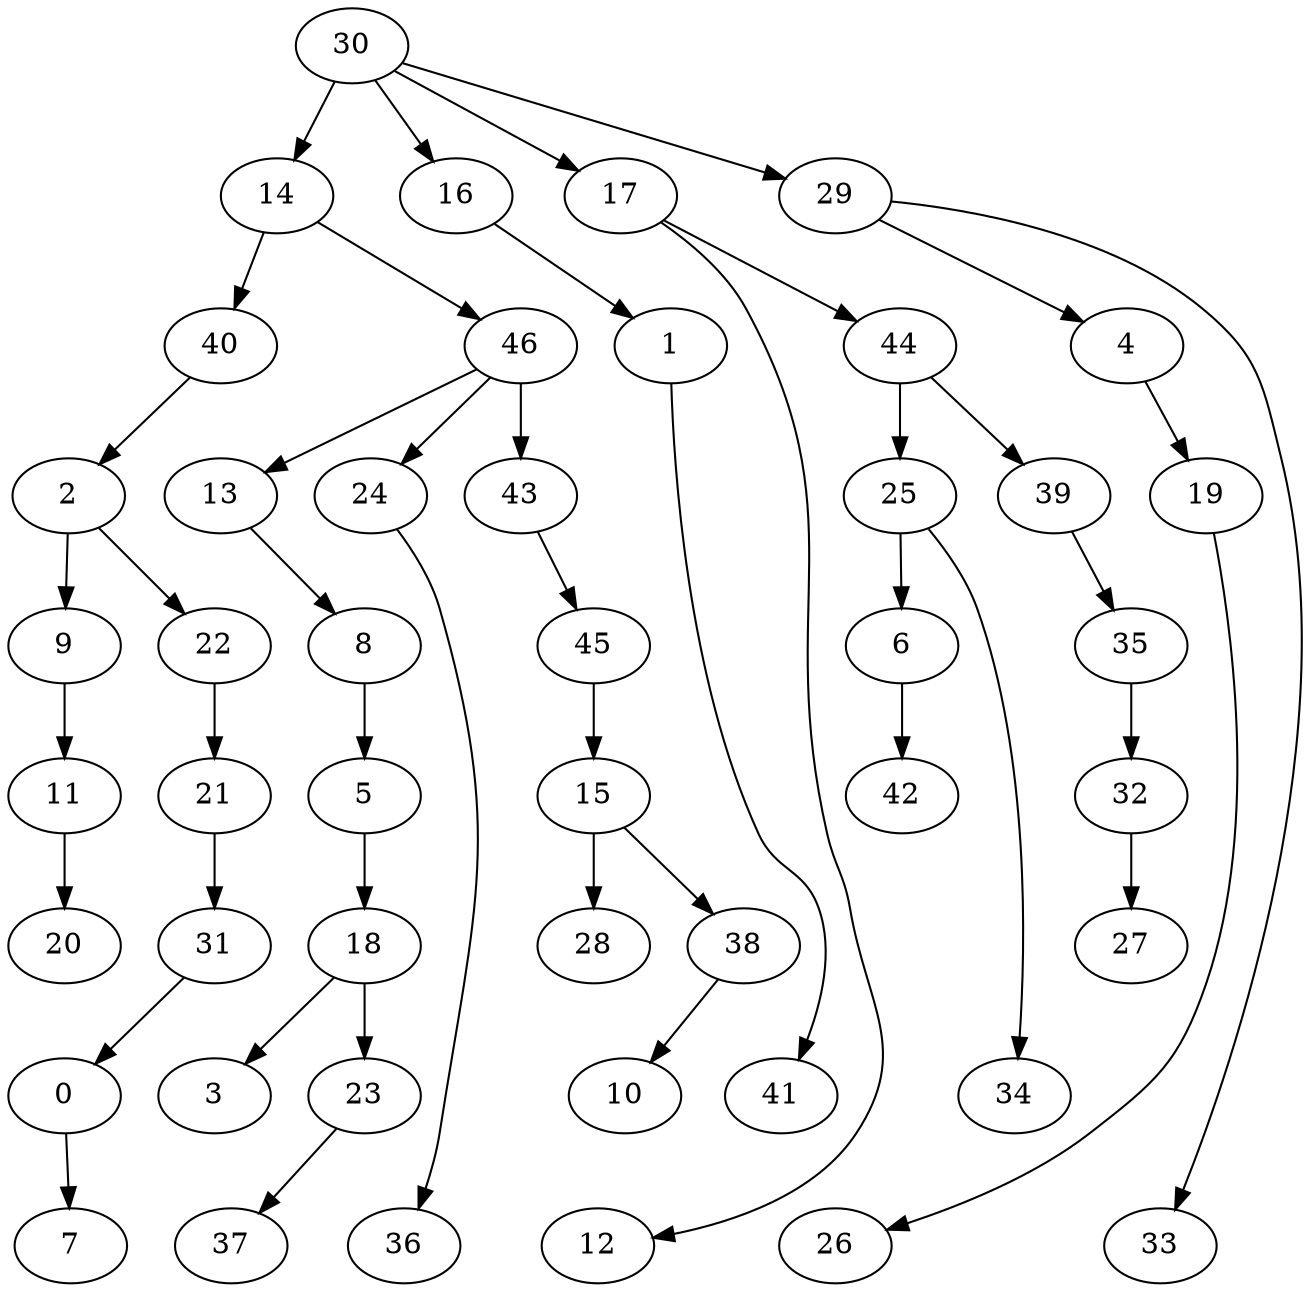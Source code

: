 digraph g {
0;
1;
2;
3;
4;
5;
6;
7;
8;
9;
10;
11;
12;
13;
14;
15;
16;
17;
18;
19;
20;
21;
22;
23;
24;
25;
26;
27;
28;
29;
30;
31;
32;
33;
34;
35;
36;
37;
38;
39;
40;
41;
42;
43;
44;
45;
46;
0 -> 7 [weight=0];
1 -> 41 [weight=0];
2 -> 9 [weight=0];
2 -> 22 [weight=0];
4 -> 19 [weight=0];
5 -> 18 [weight=0];
6 -> 42 [weight=0];
8 -> 5 [weight=0];
9 -> 11 [weight=0];
11 -> 20 [weight=0];
13 -> 8 [weight=0];
14 -> 46 [weight=0];
14 -> 40 [weight=0];
15 -> 28 [weight=0];
15 -> 38 [weight=0];
16 -> 1 [weight=0];
17 -> 12 [weight=0];
17 -> 44 [weight=0];
18 -> 23 [weight=0];
18 -> 3 [weight=0];
19 -> 26 [weight=0];
21 -> 31 [weight=0];
22 -> 21 [weight=0];
23 -> 37 [weight=0];
24 -> 36 [weight=0];
25 -> 34 [weight=0];
25 -> 6 [weight=0];
29 -> 4 [weight=0];
29 -> 33 [weight=0];
30 -> 14 [weight=0];
30 -> 16 [weight=0];
30 -> 17 [weight=0];
30 -> 29 [weight=0];
31 -> 0 [weight=0];
32 -> 27 [weight=0];
35 -> 32 [weight=0];
38 -> 10 [weight=0];
39 -> 35 [weight=0];
40 -> 2 [weight=0];
43 -> 45 [weight=0];
44 -> 25 [weight=0];
44 -> 39 [weight=0];
45 -> 15 [weight=0];
46 -> 43 [weight=1];
46 -> 13 [weight=0];
46 -> 24 [weight=0];
}
